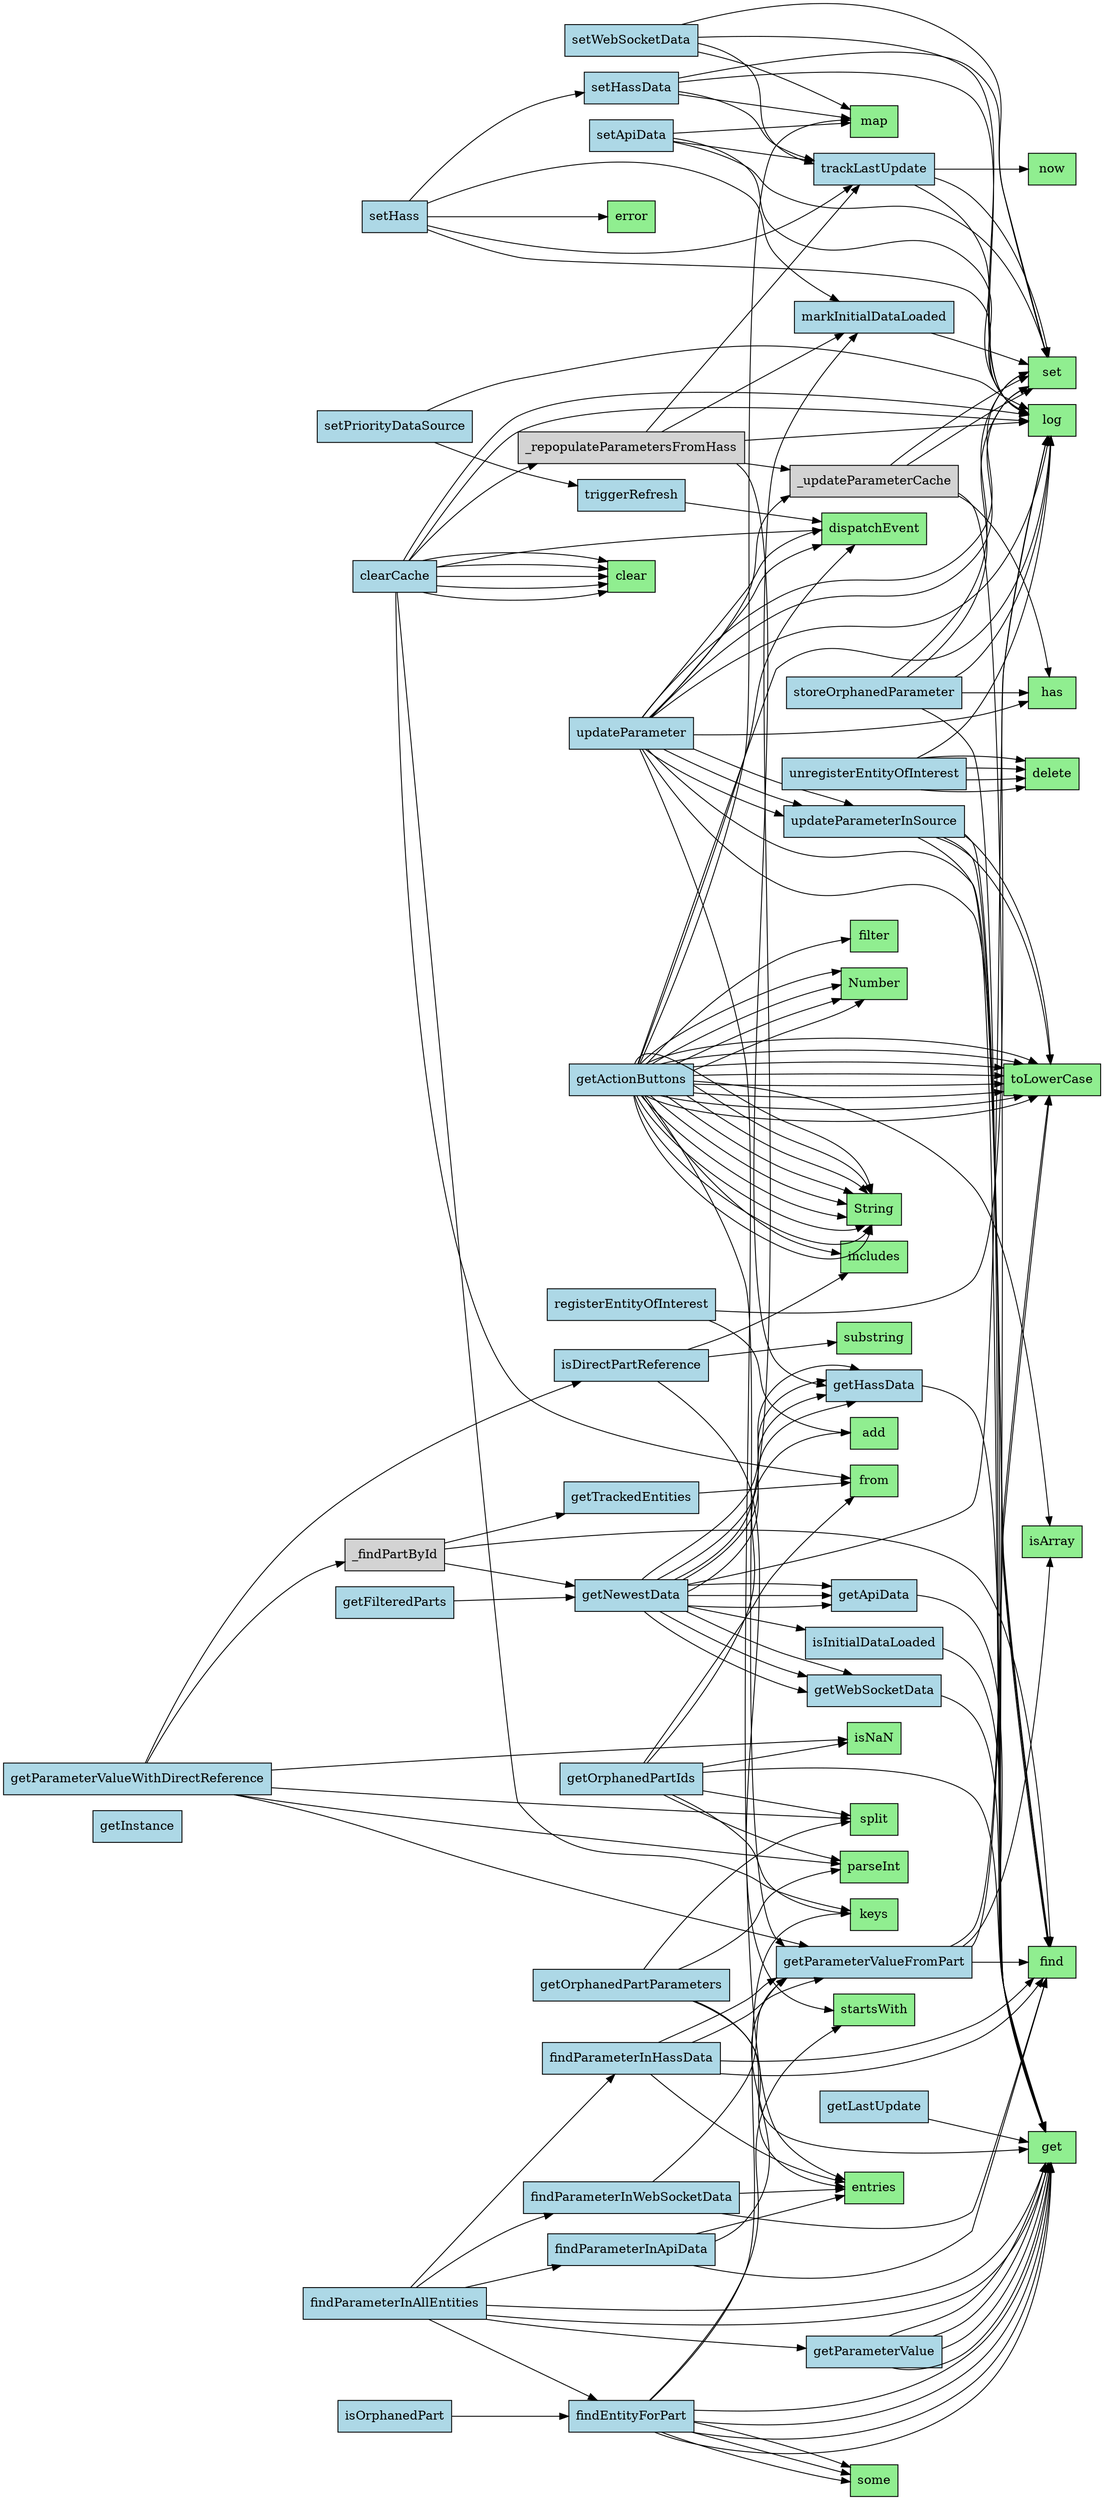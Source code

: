 digraph FileAnalysis {
  rankdir=LR;
  node [shape=box, style=filled, fillcolor=lightblue];

  "getInstance" [fillcolor=lightblue];
  "setPriorityDataSource" [fillcolor=lightblue];
  "trackLastUpdate" [fillcolor=lightblue];
  "getLastUpdate" [fillcolor=lightblue];
  "setWebSocketData" [fillcolor=lightblue];
  "setApiData" [fillcolor=lightblue];
  "setHassData" [fillcolor=lightblue];
  "registerEntityOfInterest" [fillcolor=lightblue];
  "setHass" [fillcolor=lightblue];
  "getWebSocketData" [fillcolor=lightblue];
  "getApiData" [fillcolor=lightblue];
  "getHassData" [fillcolor=lightblue];
  "getNewestData" [fillcolor=lightblue];
  "updateParameter" [fillcolor=lightblue];
  "updateParameterInSource" [fillcolor=lightblue];
  "_updateParameterCache" [fillcolor=lightgrey];
  "getParameterValue" [fillcolor=lightblue];
  "findEntityForPart" [fillcolor=lightblue];
  "clearCache" [fillcolor=lightblue];
  "_repopulateParametersFromHass" [fillcolor=lightgrey];
  "unregisterEntityOfInterest" [fillcolor=lightblue];
  "getTrackedEntities" [fillcolor=lightblue];
  "triggerRefresh" [fillcolor=lightblue];
  "getParameterValueFromPart" [fillcolor=lightblue];
  "isDirectPartReference" [fillcolor=lightblue];
  "getParameterValueWithDirectReference" [fillcolor=lightblue];
  "_findPartById" [fillcolor=lightgrey];
  "findParameterInAllEntities" [fillcolor=lightblue];
  "findParameterInWebSocketData" [fillcolor=lightblue];
  "findParameterInApiData" [fillcolor=lightblue];
  "findParameterInHassData" [fillcolor=lightblue];
  "storeOrphanedParameter" [fillcolor=lightblue];
  "isOrphanedPart" [fillcolor=lightblue];
  "getOrphanedPartIds" [fillcolor=lightblue];
  "getOrphanedPartParameters" [fillcolor=lightblue];
  "getFilteredParts" [fillcolor=lightblue];
  "getActionButtons" [fillcolor=lightblue];
  "isInitialDataLoaded" [fillcolor=lightblue];
  "markInitialDataLoaded" [fillcolor=lightblue];
  "setPriorityDataSource" -> "triggerRefresh";
  "setWebSocketData" -> "trackLastUpdate";
  "setApiData" -> "trackLastUpdate";
  "setHassData" -> "trackLastUpdate";
  "setHass" -> "setHassData";
  "setHass" -> "markInitialDataLoaded";
  "setHass" -> "trackLastUpdate";
  "getNewestData" -> "isInitialDataLoaded";
  "getNewestData" -> "getHassData";
  "getNewestData" -> "markInitialDataLoaded";
  "getNewestData" -> "getWebSocketData";
  "getNewestData" -> "getApiData";
  "getNewestData" -> "getHassData";
  "getNewestData" -> "getApiData";
  "getNewestData" -> "getWebSocketData";
  "getNewestData" -> "getHassData";
  "getNewestData" -> "getHassData";
  "getNewestData" -> "getWebSocketData";
  "getNewestData" -> "getApiData";
  "updateParameter" -> "updateParameterInSource";
  "updateParameter" -> "updateParameterInSource";
  "updateParameter" -> "updateParameterInSource";
  "updateParameter" -> "_updateParameterCache";
  "clearCache" -> "_repopulateParametersFromHass";
  "_repopulateParametersFromHass" -> "markInitialDataLoaded";
  "_repopulateParametersFromHass" -> "getHassData";
  "_repopulateParametersFromHass" -> "_updateParameterCache";
  "_repopulateParametersFromHass" -> "trackLastUpdate";
  "getParameterValueWithDirectReference" -> "isDirectPartReference";
  "getParameterValueWithDirectReference" -> "_findPartById";
  "getParameterValueWithDirectReference" -> "getParameterValueFromPart";
  "_findPartById" -> "getTrackedEntities";
  "_findPartById" -> "getNewestData";
  "findParameterInAllEntities" -> "findEntityForPart";
  "findParameterInAllEntities" -> "getParameterValue";
  "findParameterInAllEntities" -> "findParameterInWebSocketData";
  "findParameterInAllEntities" -> "findParameterInApiData";
  "findParameterInAllEntities" -> "findParameterInHassData";
  "findParameterInWebSocketData" -> "getParameterValueFromPart";
  "findParameterInApiData" -> "getParameterValueFromPart";
  "findParameterInHassData" -> "getParameterValueFromPart";
  "findParameterInHassData" -> "getParameterValueFromPart";
  "isOrphanedPart" -> "findEntityForPart";
  "getFilteredParts" -> "getNewestData";
  "getActionButtons" -> "getParameterValueFromPart";
  "log" [fillcolor=lightgreen];
  "now" [fillcolor=lightgreen];
  "set" [fillcolor=lightgreen];
  "get" [fillcolor=lightgreen];
  "map" [fillcolor=lightgreen];
  "add" [fillcolor=lightgreen];
  "error" [fillcolor=lightgreen];
  "entries" [fillcolor=lightgreen];
  "find" [fillcolor=lightgreen];
  "has" [fillcolor=lightgreen];
  "dispatchEvent" [fillcolor=lightgreen];
  "toLowerCase" [fillcolor=lightgreen];
  "some" [fillcolor=lightgreen];
  "keys" [fillcolor=lightgreen];
  "startsWith" [fillcolor=lightgreen];
  "clear" [fillcolor=lightgreen];
  "from" [fillcolor=lightgreen];
  "delete" [fillcolor=lightgreen];
  "isArray" [fillcolor=lightgreen];
  "includes" [fillcolor=lightgreen];
  "substring" [fillcolor=lightgreen];
  "split" [fillcolor=lightgreen];
  "parseInt" [fillcolor=lightgreen];
  "isNaN" [fillcolor=lightgreen];
  "String" [fillcolor=lightgreen];
  "filter" [fillcolor=lightgreen];
  "Number" [fillcolor=lightgreen];
  "setPriorityDataSource" -> "log";
  "trackLastUpdate" -> "now";
  "trackLastUpdate" -> "set";
  "trackLastUpdate" -> "log";
  "getLastUpdate" -> "get";
  "setWebSocketData" -> "map";
  "setWebSocketData" -> "set";
  "setWebSocketData" -> "log";
  "setApiData" -> "map";
  "setApiData" -> "set";
  "setApiData" -> "log";
  "setHassData" -> "map";
  "setHassData" -> "set";
  "setHassData" -> "log";
  "registerEntityOfInterest" -> "add";
  "registerEntityOfInterest" -> "log";
  "setHass" -> "log";
  "setHass" -> "error";
  "getWebSocketData" -> "get";
  "getApiData" -> "get";
  "getHassData" -> "get";
  "getNewestData" -> "log";
  "updateParameter" -> "entries";
  "updateParameter" -> "find";
  "updateParameter" -> "log";
  "updateParameter" -> "has";
  "updateParameter" -> "set";
  "updateParameter" -> "set";
  "updateParameter" -> "get";
  "updateParameter" -> "dispatchEvent";
  "updateParameter" -> "dispatchEvent";
  "updateParameterInSource" -> "get";
  "updateParameterInSource" -> "find";
  "updateParameterInSource" -> "find";
  "updateParameterInSource" -> "toLowerCase";
  "updateParameterInSource" -> "toLowerCase";
  "_updateParameterCache" -> "has";
  "_updateParameterCache" -> "set";
  "_updateParameterCache" -> "set";
  "_updateParameterCache" -> "get";
  "getParameterValue" -> "get";
  "getParameterValue" -> "get";
  "getParameterValue" -> "get";
  "getParameterValue" -> "get";
  "findEntityForPart" -> "get";
  "findEntityForPart" -> "get";
  "findEntityForPart" -> "get";
  "findEntityForPart" -> "some";
  "findEntityForPart" -> "some";
  "findEntityForPart" -> "some";
  "findEntityForPart" -> "get";
  "findEntityForPart" -> "keys";
  "findEntityForPart" -> "startsWith";
  "clearCache" -> "log";
  "clearCache" -> "clear";
  "clearCache" -> "clear";
  "clearCache" -> "clear";
  "clearCache" -> "clear";
  "clearCache" -> "from";
  "clearCache" -> "keys";
  "clearCache" -> "clear";
  "clearCache" -> "dispatchEvent";
  "clearCache" -> "log";
  "_repopulateParametersFromHass" -> "log";
  "unregisterEntityOfInterest" -> "delete";
  "unregisterEntityOfInterest" -> "delete";
  "unregisterEntityOfInterest" -> "delete";
  "unregisterEntityOfInterest" -> "delete";
  "unregisterEntityOfInterest" -> "log";
  "getTrackedEntities" -> "from";
  "triggerRefresh" -> "dispatchEvent";
  "getParameterValueFromPart" -> "isArray";
  "getParameterValueFromPart" -> "find";
  "getParameterValueFromPart" -> "toLowerCase";
  "getParameterValueFromPart" -> "toLowerCase";
  "isDirectPartReference" -> "startsWith";
  "isDirectPartReference" -> "includes";
  "isDirectPartReference" -> "substring";
  "getParameterValueWithDirectReference" -> "split";
  "getParameterValueWithDirectReference" -> "parseInt";
  "getParameterValueWithDirectReference" -> "isNaN";
  "_findPartById" -> "find";
  "findParameterInAllEntities" -> "get";
  "findParameterInAllEntities" -> "get";
  "findParameterInWebSocketData" -> "entries";
  "findParameterInWebSocketData" -> "find";
  "findParameterInApiData" -> "entries";
  "findParameterInApiData" -> "find";
  "findParameterInHassData" -> "entries";
  "findParameterInHassData" -> "find";
  "findParameterInHassData" -> "find";
  "storeOrphanedParameter" -> "has";
  "storeOrphanedParameter" -> "set";
  "storeOrphanedParameter" -> "set";
  "storeOrphanedParameter" -> "get";
  "storeOrphanedParameter" -> "log";
  "getOrphanedPartIds" -> "get";
  "getOrphanedPartIds" -> "keys";
  "getOrphanedPartIds" -> "split";
  "getOrphanedPartIds" -> "parseInt";
  "getOrphanedPartIds" -> "isNaN";
  "getOrphanedPartIds" -> "add";
  "getOrphanedPartIds" -> "from";
  "getOrphanedPartParameters" -> "get";
  "getOrphanedPartParameters" -> "entries";
  "getOrphanedPartParameters" -> "split";
  "getOrphanedPartParameters" -> "parseInt";
  "getActionButtons" -> "isArray";
  "getActionButtons" -> "String";
  "getActionButtons" -> "map";
  "getActionButtons" -> "filter";
  "getActionButtons" -> "toLowerCase";
  "getActionButtons" -> "String";
  "getActionButtons" -> "toLowerCase";
  "getActionButtons" -> "String";
  "getActionButtons" -> "toLowerCase";
  "getActionButtons" -> "String";
  "getActionButtons" -> "toLowerCase";
  "getActionButtons" -> "String";
  "getActionButtons" -> "toLowerCase";
  "getActionButtons" -> "String";
  "getActionButtons" -> "toLowerCase";
  "getActionButtons" -> "String";
  "getActionButtons" -> "toLowerCase";
  "getActionButtons" -> "String";
  "getActionButtons" -> "toLowerCase";
  "getActionButtons" -> "String";
  "getActionButtons" -> "includes";
  "getActionButtons" -> "Number";
  "getActionButtons" -> "Number";
  "getActionButtons" -> "Number";
  "getActionButtons" -> "Number";
  "getActionButtons" -> "log";
  "getActionButtons" -> "dispatchEvent";
  "isInitialDataLoaded" -> "get";
  "markInitialDataLoaded" -> "set";
}
